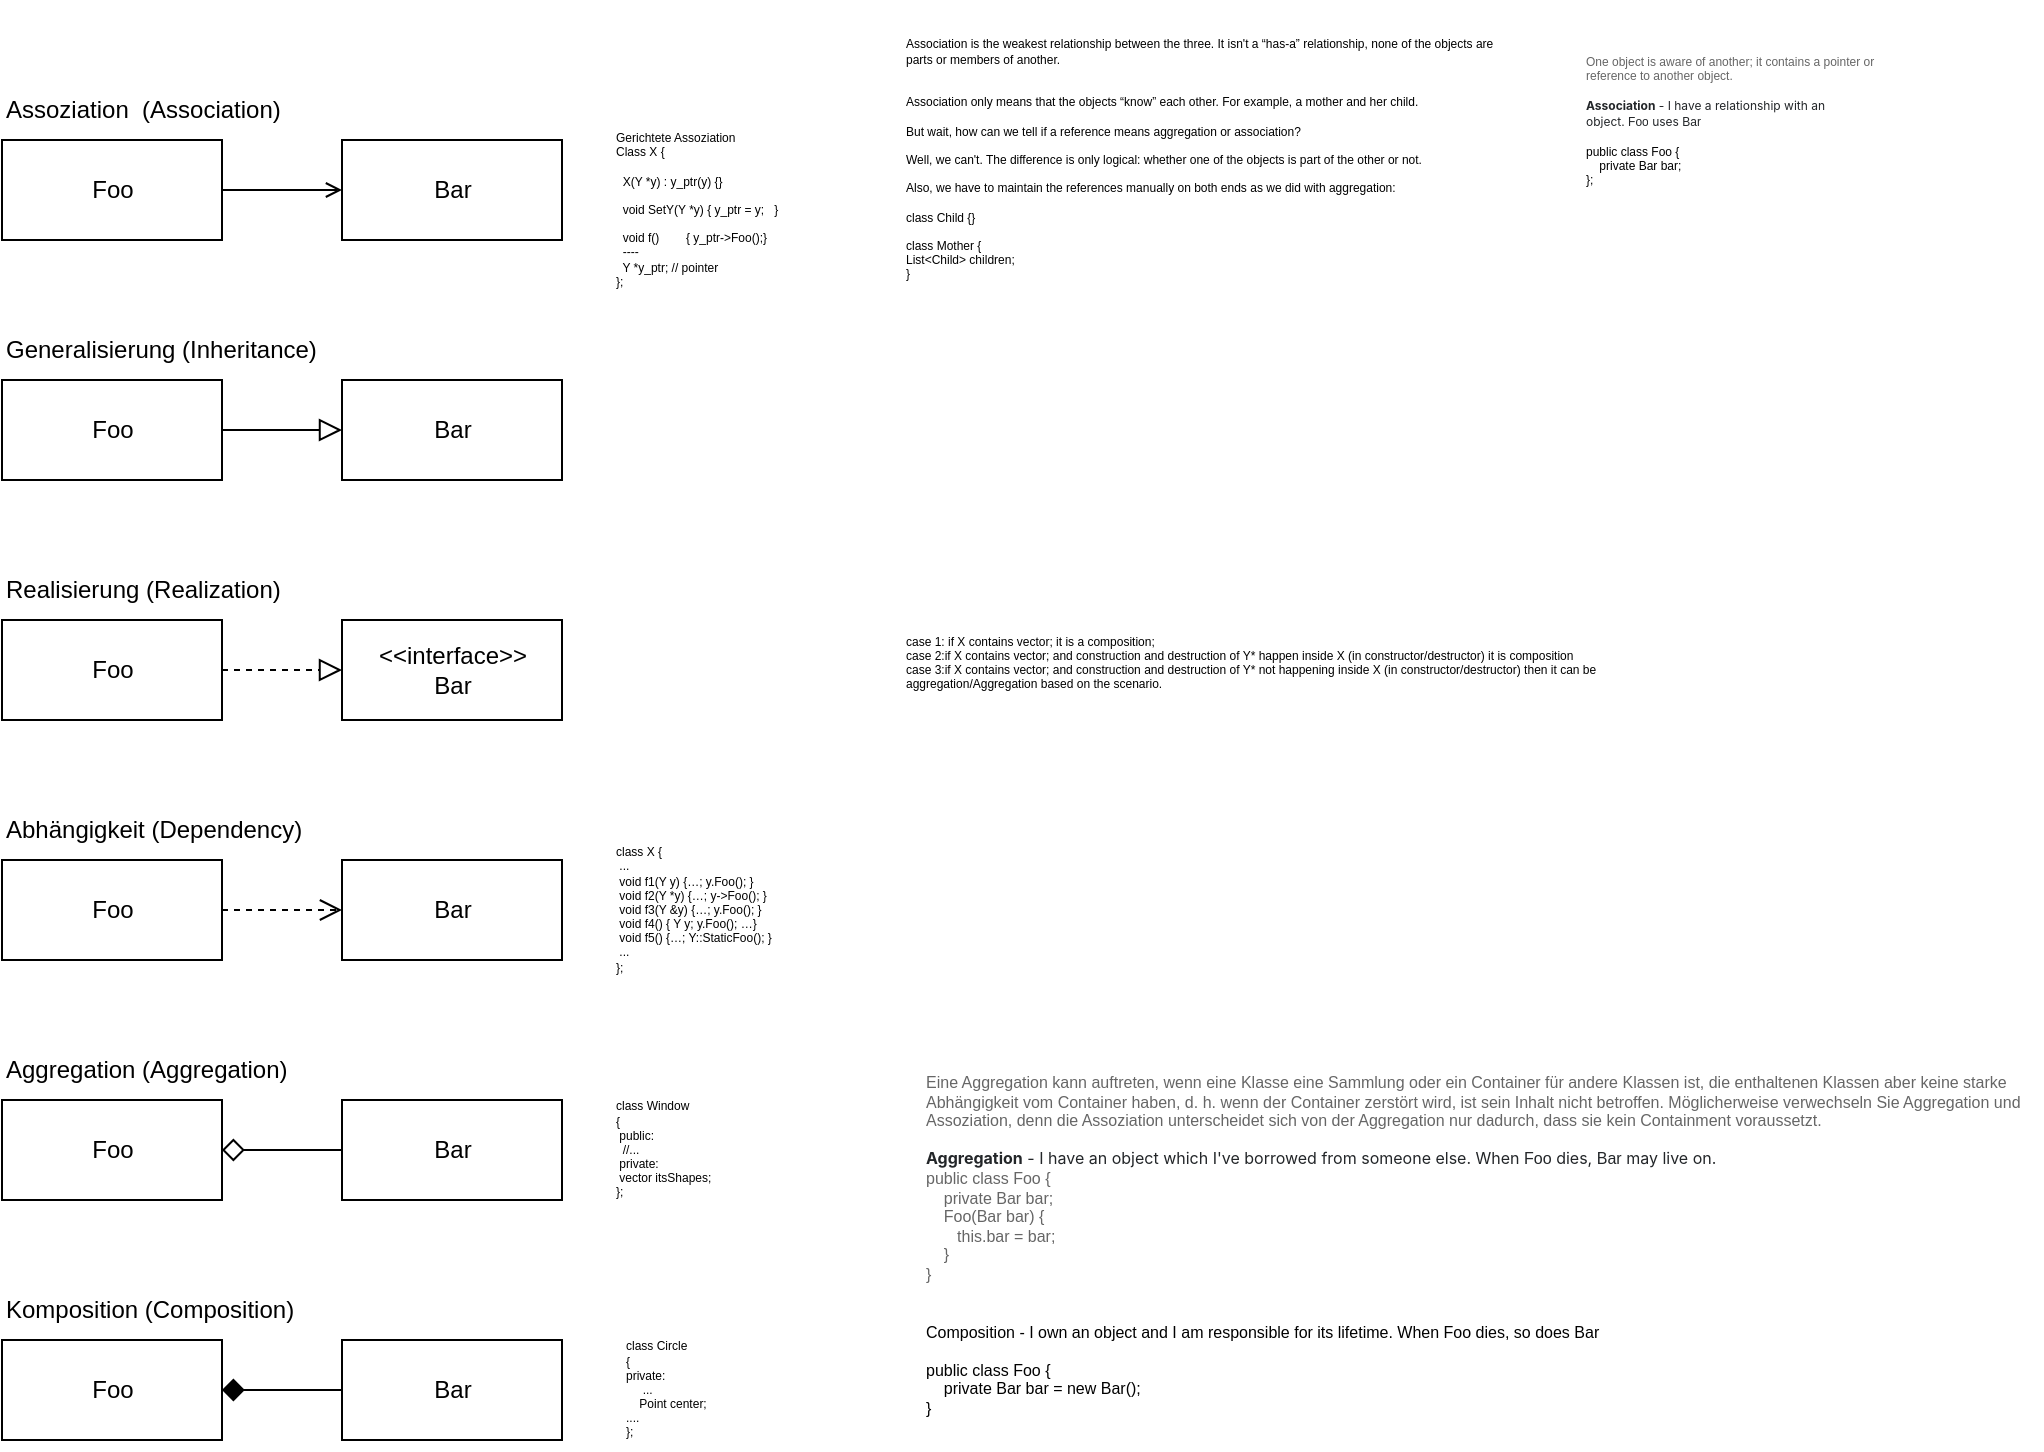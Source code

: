 <mxfile version="20.3.0" type="device" pages="8"><diagram id="I8LORKhu4S3lnRnt-LSj" name="Seite-2"><mxGraphModel dx="1038" dy="605" grid="1" gridSize="10" guides="1" tooltips="1" connect="1" arrows="1" fold="1" page="1" pageScale="1" pageWidth="1169" pageHeight="827" math="0" shadow="0"><root><mxCell id="0"/><mxCell id="1" parent="0"/><mxCell id="jl1xYmbIi9rQtDuLksM--1" value="Assoziation&amp;nbsp; (Association)" style="text;html=1;strokeColor=none;fillColor=none;align=left;verticalAlign=middle;whiteSpace=wrap;rounded=0;" parent="1" vertex="1"><mxGeometry x="160" y="50" width="330" height="30" as="geometry"/></mxCell><mxCell id="jl1xYmbIi9rQtDuLksM--2" value="Generalisierung (Inheritance)" style="text;html=1;strokeColor=none;fillColor=none;align=left;verticalAlign=middle;whiteSpace=wrap;rounded=0;" parent="1" vertex="1"><mxGeometry x="160" y="170" width="290" height="30" as="geometry"/></mxCell><mxCell id="jl1xYmbIi9rQtDuLksM--4" value="Abhängigkeit (Dependency)" style="text;html=1;strokeColor=none;fillColor=none;align=left;verticalAlign=middle;whiteSpace=wrap;rounded=0;" parent="1" vertex="1"><mxGeometry x="160" y="410" width="290" height="30" as="geometry"/></mxCell><mxCell id="jl1xYmbIi9rQtDuLksM--5" value="Aggregation (Aggregation)" style="text;html=1;strokeColor=none;fillColor=none;align=left;verticalAlign=middle;whiteSpace=wrap;rounded=0;" parent="1" vertex="1"><mxGeometry x="160" y="530" width="290" height="30" as="geometry"/></mxCell><mxCell id="jl1xYmbIi9rQtDuLksM--6" value="Komposition (Composition)" style="text;html=1;strokeColor=none;fillColor=none;align=left;verticalAlign=middle;whiteSpace=wrap;rounded=0;" parent="1" vertex="1"><mxGeometry x="160" y="650" width="290" height="30" as="geometry"/></mxCell><mxCell id="jl1xYmbIi9rQtDuLksM--7" value="Realisierung (Realization)" style="text;html=1;strokeColor=none;fillColor=none;align=left;verticalAlign=middle;whiteSpace=wrap;rounded=0;" parent="1" vertex="1"><mxGeometry x="160" y="290" width="290" height="30" as="geometry"/></mxCell><mxCell id="jl1xYmbIi9rQtDuLksM--12" value="Foo" style="html=1;" parent="1" vertex="1"><mxGeometry x="160" y="80" width="110" height="50" as="geometry"/></mxCell><mxCell id="jl1xYmbIi9rQtDuLksM--13" value="Bar" style="html=1;" parent="1" vertex="1"><mxGeometry x="330" y="80" width="110" height="50" as="geometry"/></mxCell><mxCell id="jl1xYmbIi9rQtDuLksM--15" value="" style="endArrow=open;html=1;rounded=0;entryX=0;entryY=0.5;entryDx=0;entryDy=0;exitX=1;exitY=0.5;exitDx=0;exitDy=0;endFill=0;" parent="1" source="jl1xYmbIi9rQtDuLksM--12" target="jl1xYmbIi9rQtDuLksM--13" edge="1"><mxGeometry width="50" height="50" relative="1" as="geometry"><mxPoint x="270" y="110" as="sourcePoint"/><mxPoint x="320" y="60" as="targetPoint"/></mxGeometry></mxCell><mxCell id="jl1xYmbIi9rQtDuLksM--16" value="Foo" style="html=1;" parent="1" vertex="1"><mxGeometry x="160" y="200" width="110" height="50" as="geometry"/></mxCell><mxCell id="jl1xYmbIi9rQtDuLksM--17" value="Bar" style="html=1;" parent="1" vertex="1"><mxGeometry x="330" y="200" width="110" height="50" as="geometry"/></mxCell><mxCell id="jl1xYmbIi9rQtDuLksM--18" value="" style="endArrow=block;html=1;rounded=0;entryX=0;entryY=0.5;entryDx=0;entryDy=0;exitX=1;exitY=0.5;exitDx=0;exitDy=0;endFill=0;strokeWidth=1;endSize=9;" parent="1" source="jl1xYmbIi9rQtDuLksM--16" target="jl1xYmbIi9rQtDuLksM--17" edge="1"><mxGeometry width="50" height="50" relative="1" as="geometry"><mxPoint x="270" y="230" as="sourcePoint"/><mxPoint x="320" y="180" as="targetPoint"/></mxGeometry></mxCell><mxCell id="jl1xYmbIi9rQtDuLksM--19" value="Foo" style="html=1;" parent="1" vertex="1"><mxGeometry x="160" y="320" width="110" height="50" as="geometry"/></mxCell><mxCell id="jl1xYmbIi9rQtDuLksM--20" value="&amp;lt;&amp;lt;interface&amp;gt;&amp;gt;&lt;br&gt;Bar" style="html=1;" parent="1" vertex="1"><mxGeometry x="330" y="320" width="110" height="50" as="geometry"/></mxCell><mxCell id="jl1xYmbIi9rQtDuLksM--21" value="" style="endArrow=block;html=1;rounded=0;entryX=0;entryY=0.5;entryDx=0;entryDy=0;exitX=1;exitY=0.5;exitDx=0;exitDy=0;endFill=0;strokeWidth=1;endSize=9;dashed=1;" parent="1" source="jl1xYmbIi9rQtDuLksM--19" target="jl1xYmbIi9rQtDuLksM--20" edge="1"><mxGeometry width="50" height="50" relative="1" as="geometry"><mxPoint x="270" y="350" as="sourcePoint"/><mxPoint x="320" y="300" as="targetPoint"/></mxGeometry></mxCell><mxCell id="jl1xYmbIi9rQtDuLksM--22" value="Foo" style="html=1;" parent="1" vertex="1"><mxGeometry x="160" y="440" width="110" height="50" as="geometry"/></mxCell><mxCell id="jl1xYmbIi9rQtDuLksM--23" value="Bar" style="html=1;" parent="1" vertex="1"><mxGeometry x="330" y="440" width="110" height="50" as="geometry"/></mxCell><mxCell id="jl1xYmbIi9rQtDuLksM--24" value="" style="endArrow=open;html=1;rounded=0;entryX=0;entryY=0.5;entryDx=0;entryDy=0;exitX=1;exitY=0.5;exitDx=0;exitDy=0;endFill=0;strokeWidth=1;endSize=9;dashed=1;" parent="1" source="jl1xYmbIi9rQtDuLksM--22" target="jl1xYmbIi9rQtDuLksM--23" edge="1"><mxGeometry width="50" height="50" relative="1" as="geometry"><mxPoint x="270" y="470" as="sourcePoint"/><mxPoint x="320" y="420" as="targetPoint"/></mxGeometry></mxCell><mxCell id="jl1xYmbIi9rQtDuLksM--25" value="Foo" style="html=1;" parent="1" vertex="1"><mxGeometry x="160" y="560" width="110" height="50" as="geometry"/></mxCell><mxCell id="jl1xYmbIi9rQtDuLksM--26" value="Bar" style="html=1;" parent="1" vertex="1"><mxGeometry x="330" y="560" width="110" height="50" as="geometry"/></mxCell><mxCell id="jl1xYmbIi9rQtDuLksM--27" value="" style="endArrow=none;html=1;rounded=0;entryX=0;entryY=0.5;entryDx=0;entryDy=0;exitX=1;exitY=0.5;exitDx=0;exitDy=0;endFill=0;strokeWidth=1;endSize=9;startArrow=diamond;startFill=0;startSize=9;" parent="1" source="jl1xYmbIi9rQtDuLksM--25" target="jl1xYmbIi9rQtDuLksM--26" edge="1"><mxGeometry width="50" height="50" relative="1" as="geometry"><mxPoint x="270" y="590" as="sourcePoint"/><mxPoint x="320" y="540" as="targetPoint"/></mxGeometry></mxCell><mxCell id="jl1xYmbIi9rQtDuLksM--28" value="Foo" style="html=1;" parent="1" vertex="1"><mxGeometry x="160" y="680" width="110" height="50" as="geometry"/></mxCell><mxCell id="jl1xYmbIi9rQtDuLksM--29" value="Bar" style="html=1;" parent="1" vertex="1"><mxGeometry x="330" y="680" width="110" height="50" as="geometry"/></mxCell><mxCell id="jl1xYmbIi9rQtDuLksM--30" value="" style="endArrow=none;html=1;rounded=0;entryX=0;entryY=0.5;entryDx=0;entryDy=0;exitX=1;exitY=0.5;exitDx=0;exitDy=0;endFill=0;strokeWidth=1;endSize=9;startArrow=diamond;startFill=1;startSize=9;" parent="1" source="jl1xYmbIi9rQtDuLksM--28" target="jl1xYmbIi9rQtDuLksM--29" edge="1"><mxGeometry width="50" height="50" relative="1" as="geometry"><mxPoint x="270" y="710" as="sourcePoint"/><mxPoint x="320" y="660" as="targetPoint"/></mxGeometry></mxCell><mxCell id="jl1xYmbIi9rQtDuLksM--32" value="Gerichtete Assoziation&lt;br style=&quot;font-size: 6px;&quot;&gt;&lt;div style=&quot;font-size: 6px;&quot;&gt;Class X {&lt;/div&gt;&lt;div style=&quot;font-size: 6px;&quot;&gt;&amp;nbsp;&lt;/div&gt;&lt;div style=&quot;font-size: 6px;&quot;&gt;&amp;nbsp; X(Y *y) : y_ptr(y) {}&lt;/div&gt;&lt;div style=&quot;font-size: 6px;&quot;&gt;&amp;nbsp;&lt;/div&gt;&lt;div style=&quot;font-size: 6px;&quot;&gt;&amp;nbsp; void SetY(Y *y) { y_ptr = y;&amp;nbsp; &amp;nbsp;}&lt;/div&gt;&lt;div style=&quot;font-size: 6px;&quot;&gt;&amp;nbsp;&lt;/div&gt;&lt;div style=&quot;font-size: 6px;&quot;&gt;&amp;nbsp; void f()&amp;nbsp; &amp;nbsp; &amp;nbsp; &amp;nbsp; { y_ptr-&amp;gt;Foo();}&lt;/div&gt;&lt;div style=&quot;font-size: 6px;&quot;&gt;&amp;nbsp; ----&lt;/div&gt;&lt;div style=&quot;font-size: 6px;&quot;&gt;&amp;nbsp; Y *y_ptr; // pointer&lt;/div&gt;&lt;div style=&quot;font-size: 6px;&quot;&gt;};&lt;/div&gt;" style="text;html=1;strokeColor=none;fillColor=none;align=left;verticalAlign=middle;whiteSpace=wrap;rounded=0;fontSize=6;" parent="1" vertex="1"><mxGeometry x="465" y="60" width="420" height="110" as="geometry"/></mxCell><mxCell id="jl1xYmbIi9rQtDuLksM--33" value="class X {&lt;br style=&quot;font-size: 6px;&quot;&gt;&amp;nbsp;...&lt;br style=&quot;font-size: 6px;&quot;&gt;&amp;nbsp;void f1(Y y)  {…;  y.Foo();       }&lt;br style=&quot;font-size: 6px;&quot;&gt;&amp;nbsp;void f2(Y *y) {…;  y-&amp;gt;Foo();      }&lt;br style=&quot;font-size: 6px;&quot;&gt;&amp;nbsp;void f3(Y &amp;amp;y) {…;  y.Foo();       }&lt;br style=&quot;font-size: 6px;&quot;&gt;&amp;nbsp;void f4()     {   Y y; y.Foo();  …}&lt;br style=&quot;font-size: 6px;&quot;&gt;&amp;nbsp;void f5()     {…; Y::StaticFoo(); }&lt;br style=&quot;font-size: 6px;&quot;&gt;&amp;nbsp;...&lt;br style=&quot;font-size: 6px;&quot;&gt;};" style="text;html=1;strokeColor=none;fillColor=none;align=left;verticalAlign=middle;whiteSpace=wrap;rounded=0;fontSize=6;" parent="1" vertex="1"><mxGeometry x="465" y="430" width="230" height="70" as="geometry"/></mxCell><mxCell id="jl1xYmbIi9rQtDuLksM--34" value="class Window&lt;br&gt;{&lt;br&gt;&amp;nbsp;public:&lt;br&gt;&amp;nbsp;&amp;nbsp;//...&lt;br&gt;&amp;nbsp;private:&lt;br&gt;&amp;nbsp;vector itsShapes;&lt;br&gt;};" style="text;html=1;strokeColor=none;fillColor=none;align=left;verticalAlign=middle;whiteSpace=wrap;rounded=0;fontSize=6;" parent="1" vertex="1"><mxGeometry x="465" y="540" width="120" height="90" as="geometry"/></mxCell><mxCell id="jl1xYmbIi9rQtDuLksM--35" value="&lt;div&gt;class Circle&lt;/div&gt;&lt;div&gt;{&lt;/div&gt;&lt;div&gt;private:&lt;/div&gt;&lt;div&gt;&amp;nbsp; &amp;nbsp; &amp;nbsp;...&lt;/div&gt;&lt;div&gt;&amp;nbsp; &amp;nbsp; Point center;&lt;/div&gt;&lt;div&gt;....&lt;/div&gt;&lt;div&gt;};&lt;/div&gt;" style="text;html=1;strokeColor=none;fillColor=none;align=left;verticalAlign=middle;whiteSpace=wrap;rounded=0;fontSize=6;" parent="1" vertex="1"><mxGeometry x="470" y="675" width="160" height="60" as="geometry"/></mxCell><mxCell id="jl1xYmbIi9rQtDuLksM--37" value="&lt;div&gt;case 1: if X contains vector; it is a composition;&lt;/div&gt;&lt;div&gt;case 2:if X contains vector; and construction and destruction of Y* happen inside X (in constructor/destructor) it is composition&lt;/div&gt;&lt;div&gt;case 3:if X contains vector; and construction and destruction of Y* not happening inside X (in constructor/destructor) then it can be aggregation/Aggregation based on the scenario.&lt;/div&gt;&lt;div&gt;&lt;br&gt;&lt;/div&gt;" style="text;html=1;strokeColor=none;fillColor=none;align=left;verticalAlign=middle;whiteSpace=wrap;rounded=0;fontSize=6;" parent="1" vertex="1"><mxGeometry x="610" y="330" width="380" height="30" as="geometry"/></mxCell><mxCell id="jl1xYmbIi9rQtDuLksM--38" value="Association is the weakest relationship between the three. It isn't a “has-a” relationship, none of the objects are parts or members of another.&lt;br&gt;&lt;br&gt;&lt;br&gt;Association only means that the objects “know” each other. For example, a mother and her child.&lt;br&gt;&lt;br&gt;&lt;div&gt;But wait, how can we tell if a reference means aggregation or association?&lt;/div&gt;&lt;div&gt;&lt;br&gt;&lt;/div&gt;&lt;div&gt;Well, we can't. The difference is only logical: whether one of the objects is part of the other or not.&lt;/div&gt;&lt;div&gt;&lt;br&gt;&lt;/div&gt;&lt;div&gt;Also, we have to maintain the references manually on both ends as we did with aggregation:&lt;/div&gt;&lt;div&gt;&lt;br&gt;&lt;/div&gt;&lt;div&gt;&lt;div&gt;class Child {}&lt;/div&gt;&lt;div&gt;&lt;br&gt;&lt;/div&gt;&lt;div&gt;class Mother {&lt;/div&gt;&lt;div&gt;List&amp;lt;Child&amp;gt; children;&lt;/div&gt;&lt;div&gt;}&lt;/div&gt;&lt;/div&gt;" style="text;html=1;strokeColor=none;fillColor=none;align=left;verticalAlign=middle;whiteSpace=wrap;rounded=0;fontSize=6;" parent="1" vertex="1"><mxGeometry x="610" y="10" width="300" height="160" as="geometry"/></mxCell><mxCell id="jl1xYmbIi9rQtDuLksM--39" value="&lt;span style=&quot;color: rgb(102, 102, 102); font-family: Ubuntu, sans-serif; font-size: 6px; background-color: rgb(255, 255, 255);&quot;&gt;One object is aware of another; it contains a pointer or reference to another object.&lt;br style=&quot;font-size: 6px;&quot;&gt;&lt;br style=&quot;font-size: 6px;&quot;&gt;&lt;/span&gt;&lt;strong style=&quot;margin: 0px; padding: 0px; border: 0px; font-variant-numeric: inherit; font-variant-east-asian: inherit; font-stretch: inherit; line-height: inherit; font-family: -apple-system, BlinkMacSystemFont, &amp;quot;Segoe UI Adjusted&amp;quot;, &amp;quot;Segoe UI&amp;quot;, &amp;quot;Liberation Sans&amp;quot;, sans-serif; font-optical-sizing: inherit; font-kerning: inherit; font-feature-settings: inherit; font-variation-settings: inherit; font-size: 6px; vertical-align: baseline; box-sizing: inherit; color: rgb(35, 38, 41); background-color: rgb(255, 255, 255);&quot;&gt;Association&lt;/strong&gt;&lt;span style=&quot;color: rgb(35, 38, 41); font-family: -apple-system, BlinkMacSystemFont, &amp;quot;Segoe UI Adjusted&amp;quot;, &amp;quot;Segoe UI&amp;quot;, &amp;quot;Liberation Sans&amp;quot;, sans-serif; font-size: 6px; background-color: rgb(255, 255, 255);&quot;&gt;&amp;nbsp;- I have a relationship with an object.&amp;nbsp;&lt;/span&gt;&lt;code style=&quot;margin: 0px; padding: var(--su2) var(--su4); border: 0px; font-variant-numeric: inherit; font-variant-east-asian: inherit; font-stretch: inherit; line-height: inherit; font-family: var(--ff-mono); font-optical-sizing: inherit; font-kerning: inherit; font-feature-settings: inherit; font-variation-settings: inherit; font-size: 6px; vertical-align: baseline; box-sizing: inherit; background-color: var(--black-075); color: rgb(35, 38, 41); border-radius: var(--br-sm);&quot;&gt;Foo&lt;/code&gt;&lt;span style=&quot;color: rgb(35, 38, 41); font-family: -apple-system, BlinkMacSystemFont, &amp;quot;Segoe UI Adjusted&amp;quot;, &amp;quot;Segoe UI&amp;quot;, &amp;quot;Liberation Sans&amp;quot;, sans-serif; font-size: 6px; background-color: rgb(255, 255, 255);&quot;&gt;&amp;nbsp;uses&amp;nbsp;&lt;/span&gt;&lt;code style=&quot;margin: 0px; padding: var(--su2) var(--su4); border: 0px; font-variant-numeric: inherit; font-variant-east-asian: inherit; font-stretch: inherit; line-height: inherit; font-family: var(--ff-mono); font-optical-sizing: inherit; font-kerning: inherit; font-feature-settings: inherit; font-variation-settings: inherit; font-size: 6px; vertical-align: baseline; box-sizing: inherit; background-color: var(--black-075); color: rgb(35, 38, 41); border-radius: var(--br-sm);&quot;&gt;Bar&lt;br&gt;&lt;/code&gt;&lt;span style=&quot;color: rgb(102, 102, 102); font-family: Ubuntu, sans-serif; font-size: 6px; background-color: rgb(255, 255, 255);&quot;&gt;&lt;br&gt;&lt;/span&gt;&lt;pre style=&quot;margin-top: 0px; margin-bottom: calc(1.5em); padding: var(--su12); border: 0px; font-variant-numeric: inherit; font-variant-east-asian: inherit; font-stretch: inherit; line-height: var(--lh-md); font-family: var(--ff-mono); font-optical-sizing: inherit; font-kerning: inherit; font-feature-settings: inherit; font-variation-settings: inherit; font-size: var(--fs-body1); vertical-align: baseline; box-sizing: inherit; width: auto; max-height: 600px; overflow: auto; background-color: var(--highlight-bg); border-radius: var(--br-md); overflow-wrap: normal; color: var(--highlight-color);&quot;&gt;&lt;code style=&quot;margin: 0px; padding: 0px; border: 0px; font-style: inherit; font-variant: inherit; font-weight: inherit; font-stretch: inherit; line-height: inherit; font-family: var(--ff-mono); font-optical-sizing: inherit; font-kerning: inherit; font-feature-settings: inherit; font-variation-settings: inherit; font-size: var(--_pr-code-fs); vertical-align: baseline; box-sizing: inherit; background-color: transparent; color: var(--black-800); border-radius: 0px;&quot;&gt;public class Foo {         &lt;br/&gt;    private Bar bar;&lt;br/&gt;};&lt;/code&gt;&lt;/pre&gt;" style="text;html=1;strokeColor=none;fillColor=none;align=left;verticalAlign=middle;whiteSpace=wrap;rounded=0;fontSize=6;" parent="1" vertex="1"><mxGeometry x="950" y="60" width="170" height="30" as="geometry"/></mxCell><mxCell id="jl1xYmbIi9rQtDuLksM--40" value="&lt;span style=&quot;color: rgb(102, 102, 102); font-family: Ubuntu, sans-serif; font-size: 8px; font-style: normal; font-variant-ligatures: normal; font-variant-caps: normal; font-weight: 400; letter-spacing: normal; orphans: 2; text-align: start; text-indent: 0px; text-transform: none; widows: 2; word-spacing: 0px; -webkit-text-stroke-width: 0px; background-color: rgb(255, 255, 255); text-decoration-thickness: initial; text-decoration-style: initial; text-decoration-color: initial; float: none; display: inline !important;&quot;&gt;Eine Aggregation kann auftreten, wenn eine Klasse eine Sammlung oder ein Container für andere Klassen ist, die enthaltenen Klassen aber keine starke Abhängigkeit vom Container haben, d. h. wenn der Container zerstört wird, ist sein Inhalt nicht betroffen. Möglicherweise verwechseln Sie Aggregation und Assoziation, denn die Assoziation unterscheidet sich von der Aggregation nur dadurch, dass sie kein Containment voraussetzt.&lt;br style=&quot;font-size: 8px;&quot;&gt;&lt;br style=&quot;font-size: 8px;&quot;&gt;&lt;strong style=&quot;margin: 0px; padding: 0px; border: 0px; font-variant-numeric: inherit; font-variant-east-asian: inherit; font-stretch: inherit; line-height: inherit; font-family: -apple-system, BlinkMacSystemFont, &amp;quot;Segoe UI Adjusted&amp;quot;, &amp;quot;Segoe UI&amp;quot;, &amp;quot;Liberation Sans&amp;quot;, sans-serif; font-optical-sizing: inherit; font-kerning: inherit; font-feature-settings: inherit; font-variation-settings: inherit; font-size: 8px; vertical-align: baseline; box-sizing: inherit; color: rgb(35, 38, 41);&quot;&gt;Aggregation&lt;/strong&gt;&lt;span style=&quot;color: rgb(35, 38, 41); font-family: -apple-system, BlinkMacSystemFont, &amp;quot;Segoe UI Adjusted&amp;quot;, &amp;quot;Segoe UI&amp;quot;, &amp;quot;Liberation Sans&amp;quot;, sans-serif; font-size: 8px;&quot;&gt;&amp;nbsp;- I have an object which I've borrowed from someone else. When&amp;nbsp;&lt;/span&gt;&lt;code style=&quot;margin: 0px; padding: var(--su2) var(--su4); border: 0px; font-variant-numeric: inherit; font-variant-east-asian: inherit; font-stretch: inherit; line-height: inherit; font-family: var(--ff-mono); font-optical-sizing: inherit; font-kerning: inherit; font-feature-settings: inherit; font-variation-settings: inherit; font-size: 8px; vertical-align: baseline; box-sizing: inherit; background-color: var(--black-075); color: rgb(35, 38, 41); border-radius: var(--br-sm);&quot;&gt;Foo&lt;/code&gt;&lt;span style=&quot;color: rgb(35, 38, 41); font-family: -apple-system, BlinkMacSystemFont, &amp;quot;Segoe UI Adjusted&amp;quot;, &amp;quot;Segoe UI&amp;quot;, &amp;quot;Liberation Sans&amp;quot;, sans-serif; font-size: 8px;&quot;&gt;&amp;nbsp;dies,&amp;nbsp;&lt;/span&gt;&lt;code style=&quot;margin: 0px; padding: var(--su2) var(--su4); border: 0px; font-variant-numeric: inherit; font-variant-east-asian: inherit; font-stretch: inherit; line-height: inherit; font-family: var(--ff-mono); font-optical-sizing: inherit; font-kerning: inherit; font-feature-settings: inherit; font-variation-settings: inherit; font-size: 8px; vertical-align: baseline; box-sizing: inherit; background-color: var(--black-075); color: rgb(35, 38, 41); border-radius: var(--br-sm);&quot;&gt;Bar&lt;/code&gt;&lt;span style=&quot;color: rgb(35, 38, 41); font-family: -apple-system, BlinkMacSystemFont, &amp;quot;Segoe UI Adjusted&amp;quot;, &amp;quot;Segoe UI&amp;quot;, &amp;quot;Liberation Sans&amp;quot;, sans-serif; font-size: 8px;&quot;&gt;&amp;nbsp;may live on.&lt;br&gt;&lt;/span&gt;&lt;pre style=&quot;margin-top: 0px; margin-bottom: 0px; padding: var(--su12); border: 0px; font-variant-numeric: inherit; font-variant-east-asian: inherit; font-stretch: inherit; line-height: var(--lh-md); font-family: var(--ff-mono); font-optical-sizing: inherit; font-kerning: inherit; font-feature-settings: inherit; font-variation-settings: inherit; font-size: var(--fs-body1); vertical-align: baseline; box-sizing: inherit; width: auto; max-height: 600px; overflow: auto; background-color: var(--highlight-bg); border-radius: var(--br-md); overflow-wrap: normal; color: var(--highlight-color);&quot;&gt;&lt;code style=&quot;margin: 0px; padding: 0px; border: 0px; font-style: inherit; font-variant: inherit; font-weight: inherit; font-stretch: inherit; line-height: inherit; font-family: var(--ff-mono); font-optical-sizing: inherit; font-kerning: inherit; font-feature-settings: inherit; font-variation-settings: inherit; font-size: var(--_pr-code-fs); vertical-align: baseline; box-sizing: inherit; background-color: transparent; color: var(--black-800); border-radius: 0px;&quot;&gt;public class Foo { &lt;br/&gt;    private Bar bar; &lt;br/&gt;    Foo(Bar bar) { &lt;br/&gt;       this.bar = bar; &lt;br/&gt;    }&lt;br/&gt;}&lt;/code&gt;&lt;/pre&gt;&lt;/span&gt;" style="text;whiteSpace=wrap;html=1;fontSize=8;" parent="1" vertex="1"><mxGeometry x="620" y="540" width="560" height="100" as="geometry"/></mxCell><mxCell id="jl1xYmbIi9rQtDuLksM--41" value="&lt;div&gt;Composition - I own an object and I am responsible for its lifetime. When Foo dies, so does Bar&lt;/div&gt;&lt;div&gt;&lt;br&gt;&lt;/div&gt;&lt;div&gt;public class Foo {&lt;/div&gt;&lt;div&gt;&amp;nbsp; &amp;nbsp; private Bar bar = new Bar();&amp;nbsp;&lt;/div&gt;&lt;div&gt;}&lt;/div&gt;" style="text;html=1;strokeColor=none;fillColor=none;align=left;verticalAlign=middle;whiteSpace=wrap;rounded=0;fontSize=8;" parent="1" vertex="1"><mxGeometry x="620" y="680" width="540" height="30" as="geometry"/></mxCell></root></mxGraphModel></diagram><diagram id="h2d5D-v88eG6re5i81ej" name="Assoziation"><mxGraphModel dx="1483" dy="864" grid="1" gridSize="10" guides="1" tooltips="1" connect="1" arrows="1" fold="1" page="1" pageScale="1" pageWidth="1169" pageHeight="827" math="0" shadow="0"><root><mxCell id="0"/><mxCell id="1" parent="0"/><mxCell id="7mLglYxgxEYXtraLYkii-1" value="Foo" style="html=1;" vertex="1" parent="1"><mxGeometry x="430" y="390" width="110" height="50" as="geometry"/></mxCell><mxCell id="7mLglYxgxEYXtraLYkii-2" value="Bar" style="html=1;" vertex="1" parent="1"><mxGeometry x="600" y="390" width="110" height="50" as="geometry"/></mxCell><mxCell id="7mLglYxgxEYXtraLYkii-3" value="" style="endArrow=open;html=1;rounded=0;entryX=0;entryY=0.5;entryDx=0;entryDy=0;exitX=1;exitY=0.5;exitDx=0;exitDy=0;endFill=0;" edge="1" parent="1" source="7mLglYxgxEYXtraLYkii-1" target="7mLglYxgxEYXtraLYkii-2"><mxGeometry width="50" height="50" relative="1" as="geometry"><mxPoint x="540" y="420" as="sourcePoint"/><mxPoint x="590" y="370" as="targetPoint"/></mxGeometry></mxCell></root></mxGraphModel></diagram><diagram id="5R68w-RGZ20Z0m4R0eT9" name="Generalisierung"><mxGraphModel dx="1887" dy="1100" grid="1" gridSize="10" guides="1" tooltips="1" connect="1" arrows="1" fold="1" page="1" pageScale="1" pageWidth="1169" pageHeight="827" math="0" shadow="0"><root><mxCell id="0"/><mxCell id="1" parent="0"/><mxCell id="iu2VG-CTxrBfX1jHtzyp-1" value="Foo" style="html=1;" vertex="1" parent="1"><mxGeometry x="445" y="400" width="110" height="50" as="geometry"/></mxCell><mxCell id="iu2VG-CTxrBfX1jHtzyp-2" value="Bar" style="html=1;" vertex="1" parent="1"><mxGeometry x="615" y="400" width="110" height="50" as="geometry"/></mxCell><mxCell id="iu2VG-CTxrBfX1jHtzyp-3" value="" style="endArrow=block;html=1;rounded=0;entryX=0;entryY=0.5;entryDx=0;entryDy=0;exitX=1;exitY=0.5;exitDx=0;exitDy=0;endFill=0;strokeWidth=1;endSize=9;" edge="1" parent="1" source="iu2VG-CTxrBfX1jHtzyp-1" target="iu2VG-CTxrBfX1jHtzyp-2"><mxGeometry width="50" height="50" relative="1" as="geometry"><mxPoint x="555" y="430" as="sourcePoint"/><mxPoint x="605" y="380" as="targetPoint"/></mxGeometry></mxCell></root></mxGraphModel></diagram><diagram id="-3cI8cfnydVBzI2KYIej" name="Realisierung"><mxGraphModel dx="1887" dy="1100" grid="1" gridSize="10" guides="1" tooltips="1" connect="1" arrows="1" fold="1" page="1" pageScale="1" pageWidth="1169" pageHeight="827" math="0" shadow="0"><root><mxCell id="0"/><mxCell id="1" parent="0"/><mxCell id="Gz2EyuW4hkWv1hHqBYmV-1" value="Foo" style="html=1;" vertex="1" parent="1"><mxGeometry x="445" y="413" width="110" height="50" as="geometry"/></mxCell><mxCell id="Gz2EyuW4hkWv1hHqBYmV-2" value="&amp;lt;&amp;lt;interface&amp;gt;&amp;gt;&lt;br&gt;Bar" style="html=1;" vertex="1" parent="1"><mxGeometry x="615" y="413" width="110" height="50" as="geometry"/></mxCell><mxCell id="Gz2EyuW4hkWv1hHqBYmV-3" value="" style="endArrow=block;html=1;rounded=0;entryX=0;entryY=0.5;entryDx=0;entryDy=0;exitX=1;exitY=0.5;exitDx=0;exitDy=0;endFill=0;strokeWidth=1;endSize=9;dashed=1;" edge="1" parent="1" source="Gz2EyuW4hkWv1hHqBYmV-1" target="Gz2EyuW4hkWv1hHqBYmV-2"><mxGeometry width="50" height="50" relative="1" as="geometry"><mxPoint x="555" y="443" as="sourcePoint"/><mxPoint x="605" y="393" as="targetPoint"/></mxGeometry></mxCell></root></mxGraphModel></diagram><diagram id="IwZveawFpBb9nrjfEeKl" name="Abhängigkeit"><mxGraphModel dx="1887" dy="1100" grid="1" gridSize="10" guides="1" tooltips="1" connect="1" arrows="1" fold="1" page="1" pageScale="1" pageWidth="1169" pageHeight="827" math="0" shadow="0"><root><mxCell id="0"/><mxCell id="1" parent="0"/><mxCell id="X4RtDNurPUN0fLBZ_ibX-1" value="Foo" style="html=1;" vertex="1" parent="1"><mxGeometry x="440" y="388" width="110" height="50" as="geometry"/></mxCell><mxCell id="X4RtDNurPUN0fLBZ_ibX-2" value="Bar" style="html=1;" vertex="1" parent="1"><mxGeometry x="610" y="388" width="110" height="50" as="geometry"/></mxCell><mxCell id="X4RtDNurPUN0fLBZ_ibX-3" value="" style="endArrow=open;html=1;rounded=0;entryX=0;entryY=0.5;entryDx=0;entryDy=0;exitX=1;exitY=0.5;exitDx=0;exitDy=0;endFill=0;strokeWidth=1;endSize=9;dashed=1;" edge="1" parent="1" source="X4RtDNurPUN0fLBZ_ibX-1" target="X4RtDNurPUN0fLBZ_ibX-2"><mxGeometry width="50" height="50" relative="1" as="geometry"><mxPoint x="550" y="418" as="sourcePoint"/><mxPoint x="600" y="368" as="targetPoint"/></mxGeometry></mxCell></root></mxGraphModel></diagram><diagram id="DuOjbsn7ME5pNNV8t8mQ" name="Aggregation"><mxGraphModel dx="1887" dy="1100" grid="1" gridSize="10" guides="1" tooltips="1" connect="1" arrows="1" fold="1" page="1" pageScale="1" pageWidth="1169" pageHeight="827" math="0" shadow="0"><root><mxCell id="0"/><mxCell id="1" parent="0"/><mxCell id="cFa9hQqgZ1tLp9Pr40s_-1" value="Foo" style="html=1;" vertex="1" parent="1"><mxGeometry x="445" y="388" width="110" height="50" as="geometry"/></mxCell><mxCell id="cFa9hQqgZ1tLp9Pr40s_-2" value="Bar" style="html=1;" vertex="1" parent="1"><mxGeometry x="615" y="388" width="110" height="50" as="geometry"/></mxCell><mxCell id="cFa9hQqgZ1tLp9Pr40s_-3" value="" style="endArrow=none;html=1;rounded=0;entryX=0;entryY=0.5;entryDx=0;entryDy=0;exitX=1;exitY=0.5;exitDx=0;exitDy=0;endFill=0;strokeWidth=1;endSize=9;startArrow=diamond;startFill=0;startSize=9;" edge="1" parent="1" source="cFa9hQqgZ1tLp9Pr40s_-1" target="cFa9hQqgZ1tLp9Pr40s_-2"><mxGeometry width="50" height="50" relative="1" as="geometry"><mxPoint x="555" y="418" as="sourcePoint"/><mxPoint x="605" y="368" as="targetPoint"/></mxGeometry></mxCell></root></mxGraphModel></diagram><diagram id="3Y-IrdGfT4Mp67v1Cvp7" name="Komposition "><mxGraphModel dx="1887" dy="1100" grid="1" gridSize="10" guides="1" tooltips="1" connect="1" arrows="1" fold="1" page="1" pageScale="1" pageWidth="1169" pageHeight="827" math="0" shadow="0"><root><mxCell id="0"/><mxCell id="1" parent="0"/><mxCell id="_V74O2lMqpHIOtKllMQM-1" value="Foo" style="html=1;" vertex="1" parent="1"><mxGeometry x="444" y="400" width="110" height="50" as="geometry"/></mxCell><mxCell id="_V74O2lMqpHIOtKllMQM-2" value="Bar" style="html=1;" vertex="1" parent="1"><mxGeometry x="614" y="400" width="110" height="50" as="geometry"/></mxCell><mxCell id="_V74O2lMqpHIOtKllMQM-3" value="" style="endArrow=none;html=1;rounded=0;entryX=0;entryY=0.5;entryDx=0;entryDy=0;exitX=1;exitY=0.5;exitDx=0;exitDy=0;endFill=0;strokeWidth=1;endSize=9;startArrow=diamond;startFill=1;startSize=9;" edge="1" parent="1" source="_V74O2lMqpHIOtKllMQM-1" target="_V74O2lMqpHIOtKllMQM-2"><mxGeometry width="50" height="50" relative="1" as="geometry"><mxPoint x="554" y="430" as="sourcePoint"/><mxPoint x="604" y="380" as="targetPoint"/></mxGeometry></mxCell></root></mxGraphModel></diagram><diagram name="Page-1" id="c4acf3e9-155e-7222-9cf6-157b1a14988f"><mxGraphModel dx="1038" dy="605" grid="1" gridSize="10" guides="1" tooltips="1" connect="1" arrows="1" fold="1" page="1" pageScale="1" pageWidth="850" pageHeight="1100" background="none" math="0" shadow="0"><root><mxCell id="0"/><mxCell id="1" parent="0"/><mxCell id="17acba5748e5396b-1" value="frame" style="shape=umlFrame;whiteSpace=wrap;html=1;rounded=0;shadow=0;comic=0;labelBackgroundColor=none;strokeWidth=1;fontFamily=Verdana;fontSize=10;align=center;" parent="1" vertex="1"><mxGeometry x="20" y="20" width="820" height="1060" as="geometry"/></mxCell><mxCell id="5d2195bd80daf111-38" style="edgeStyle=orthogonalEdgeStyle;rounded=0;html=1;dashed=1;labelBackgroundColor=none;startFill=0;endArrow=open;endFill=0;endSize=10;fontFamily=Verdana;fontSize=10;" parent="1" source="17acba5748e5396b-2" target="5d2195bd80daf111-9" edge="1"><mxGeometry relative="1" as="geometry"><Array as="points"><mxPoint x="590" y="721"/></Array></mxGeometry></mxCell><mxCell id="5d2195bd80daf111-40" style="edgeStyle=orthogonalEdgeStyle;rounded=0;html=1;dashed=1;labelBackgroundColor=none;startFill=0;endArrow=open;endFill=0;endSize=10;fontFamily=Verdana;fontSize=10;" parent="1" source="17acba5748e5396b-2" target="5d2195bd80daf111-1" edge="1"><mxGeometry relative="1" as="geometry"><Array as="points"/></mxGeometry></mxCell><mxCell id="17acba5748e5396b-2" value="Classname" style="swimlane;html=1;fontStyle=0;childLayout=stackLayout;horizontal=1;startSize=26;fillColor=none;horizontalStack=0;resizeParent=1;resizeLast=0;collapsible=1;marginBottom=0;swimlaneFillColor=#ffffff;rounded=0;shadow=0;comic=0;labelBackgroundColor=none;strokeWidth=1;fontFamily=Verdana;fontSize=10;align=center;" parent="1" vertex="1"><mxGeometry x="650" y="628" width="160" height="186" as="geometry"/></mxCell><mxCell id="17acba5748e5396b-3" value="+ field: type" style="text;html=1;strokeColor=none;fillColor=none;align=left;verticalAlign=top;spacingLeft=4;spacingRight=4;whiteSpace=wrap;overflow=hidden;rotatable=0;points=[[0,0.5],[1,0.5]];portConstraint=eastwest;" parent="17acba5748e5396b-2" vertex="1"><mxGeometry y="26" width="160" height="26" as="geometry"/></mxCell><mxCell id="17acba5748e5396b-4" value="+ field: type" style="text;html=1;strokeColor=none;fillColor=none;align=left;verticalAlign=top;spacingLeft=4;spacingRight=4;whiteSpace=wrap;overflow=hidden;rotatable=0;points=[[0,0.5],[1,0.5]];portConstraint=eastwest;" parent="17acba5748e5396b-2" vertex="1"><mxGeometry y="52" width="160" height="26" as="geometry"/></mxCell><mxCell id="17acba5748e5396b-6" value="+ field: type" style="text;html=1;strokeColor=none;fillColor=none;align=left;verticalAlign=top;spacingLeft=4;spacingRight=4;whiteSpace=wrap;overflow=hidden;rotatable=0;points=[[0,0.5],[1,0.5]];portConstraint=eastwest;" parent="17acba5748e5396b-2" vertex="1"><mxGeometry y="78" width="160" height="26" as="geometry"/></mxCell><mxCell id="17acba5748e5396b-9" value="+ field: type" style="text;html=1;strokeColor=none;fillColor=none;align=left;verticalAlign=top;spacingLeft=4;spacingRight=4;whiteSpace=wrap;overflow=hidden;rotatable=0;points=[[0,0.5],[1,0.5]];portConstraint=eastwest;" parent="17acba5748e5396b-2" vertex="1"><mxGeometry y="104" width="160" height="26" as="geometry"/></mxCell><mxCell id="17acba5748e5396b-10" value="+ field: type" style="text;html=1;strokeColor=none;fillColor=none;align=left;verticalAlign=top;spacingLeft=4;spacingRight=4;whiteSpace=wrap;overflow=hidden;rotatable=0;points=[[0,0.5],[1,0.5]];portConstraint=eastwest;" parent="17acba5748e5396b-2" vertex="1"><mxGeometry y="130" width="160" height="26" as="geometry"/></mxCell><mxCell id="17acba5748e5396b-8" value="+ field: type" style="text;html=1;strokeColor=none;fillColor=none;align=left;verticalAlign=top;spacingLeft=4;spacingRight=4;whiteSpace=wrap;overflow=hidden;rotatable=0;points=[[0,0.5],[1,0.5]];portConstraint=eastwest;" parent="17acba5748e5396b-2" vertex="1"><mxGeometry y="156" width="160" height="26" as="geometry"/></mxCell><mxCell id="17acba5748e5396b-20" value="Classname" style="swimlane;html=1;fontStyle=0;childLayout=stackLayout;horizontal=1;startSize=26;fillColor=none;horizontalStack=0;resizeParent=1;resizeLast=0;collapsible=1;marginBottom=0;swimlaneFillColor=#ffffff;rounded=0;shadow=0;comic=0;labelBackgroundColor=none;strokeWidth=1;fontFamily=Verdana;fontSize=10;align=center;" parent="1" vertex="1"><mxGeometry x="350" y="42" width="160" height="110" as="geometry"/></mxCell><mxCell id="17acba5748e5396b-21" value="+ field: type" style="text;html=1;strokeColor=none;fillColor=none;align=left;verticalAlign=top;spacingLeft=4;spacingRight=4;whiteSpace=wrap;overflow=hidden;rotatable=0;points=[[0,0.5],[1,0.5]];portConstraint=eastwest;" parent="17acba5748e5396b-20" vertex="1"><mxGeometry y="26" width="160" height="26" as="geometry"/></mxCell><mxCell id="17acba5748e5396b-24" value="+ field: type" style="text;html=1;strokeColor=none;fillColor=none;align=left;verticalAlign=top;spacingLeft=4;spacingRight=4;whiteSpace=wrap;overflow=hidden;rotatable=0;points=[[0,0.5],[1,0.5]];portConstraint=eastwest;" parent="17acba5748e5396b-20" vertex="1"><mxGeometry y="52" width="160" height="26" as="geometry"/></mxCell><mxCell id="17acba5748e5396b-26" value="+ field: type" style="text;html=1;strokeColor=none;fillColor=none;align=left;verticalAlign=top;spacingLeft=4;spacingRight=4;whiteSpace=wrap;overflow=hidden;rotatable=0;points=[[0,0.5],[1,0.5]];portConstraint=eastwest;" parent="17acba5748e5396b-20" vertex="1"><mxGeometry y="78" width="160" height="26" as="geometry"/></mxCell><mxCell id="17acba5748e5396b-30" value="Classname" style="swimlane;html=1;fontStyle=0;childLayout=stackLayout;horizontal=1;startSize=26;fillColor=none;horizontalStack=0;resizeParent=1;resizeLast=0;collapsible=1;marginBottom=0;swimlaneFillColor=#ffffff;rounded=0;shadow=0;comic=0;labelBackgroundColor=none;strokeWidth=1;fontFamily=Verdana;fontSize=10;align=center;" parent="1" vertex="1"><mxGeometry x="580" y="87" width="160" height="110" as="geometry"/></mxCell><mxCell id="17acba5748e5396b-31" value="+ field: type" style="text;html=1;strokeColor=none;fillColor=none;align=left;verticalAlign=top;spacingLeft=4;spacingRight=4;whiteSpace=wrap;overflow=hidden;rotatable=0;points=[[0,0.5],[1,0.5]];portConstraint=eastwest;" parent="17acba5748e5396b-30" vertex="1"><mxGeometry y="26" width="160" height="26" as="geometry"/></mxCell><mxCell id="17acba5748e5396b-32" value="+ field: type" style="text;html=1;strokeColor=none;fillColor=none;align=left;verticalAlign=top;spacingLeft=4;spacingRight=4;whiteSpace=wrap;overflow=hidden;rotatable=0;points=[[0,0.5],[1,0.5]];portConstraint=eastwest;" parent="17acba5748e5396b-30" vertex="1"><mxGeometry y="52" width="160" height="26" as="geometry"/></mxCell><mxCell id="17acba5748e5396b-33" value="+ field: type" style="text;html=1;strokeColor=none;fillColor=none;align=left;verticalAlign=top;spacingLeft=4;spacingRight=4;whiteSpace=wrap;overflow=hidden;rotatable=0;points=[[0,0.5],[1,0.5]];portConstraint=eastwest;" parent="17acba5748e5396b-30" vertex="1"><mxGeometry y="78" width="160" height="26" as="geometry"/></mxCell><mxCell id="17acba5748e5396b-44" value="Classname" style="swimlane;html=1;fontStyle=0;childLayout=stackLayout;horizontal=1;startSize=26;fillColor=none;horizontalStack=0;resizeParent=1;resizeLast=0;collapsible=1;marginBottom=0;swimlaneFillColor=#ffffff;rounded=0;shadow=0;comic=0;labelBackgroundColor=none;strokeWidth=1;fontFamily=Verdana;fontSize=10;align=center;" parent="1" vertex="1"><mxGeometry x="650" y="978" width="160" height="83" as="geometry"/></mxCell><mxCell id="17acba5748e5396b-45" value="+ field: type" style="text;html=1;strokeColor=none;fillColor=none;align=left;verticalAlign=top;spacingLeft=4;spacingRight=4;whiteSpace=wrap;overflow=hidden;rotatable=0;points=[[0,0.5],[1,0.5]];portConstraint=eastwest;" parent="17acba5748e5396b-44" vertex="1"><mxGeometry y="26" width="160" height="26" as="geometry"/></mxCell><mxCell id="17acba5748e5396b-47" value="+ field: type" style="text;html=1;strokeColor=none;fillColor=none;align=left;verticalAlign=top;spacingLeft=4;spacingRight=4;whiteSpace=wrap;overflow=hidden;rotatable=0;points=[[0,0.5],[1,0.5]];portConstraint=eastwest;" parent="17acba5748e5396b-44" vertex="1"><mxGeometry y="52" width="160" height="26" as="geometry"/></mxCell><mxCell id="5d2195bd80daf111-39" style="edgeStyle=orthogonalEdgeStyle;rounded=0;html=1;dashed=1;labelBackgroundColor=none;startFill=0;endArrow=open;endFill=0;endSize=10;fontFamily=Verdana;fontSize=10;" parent="1" source="5d2195bd80daf111-1" target="17acba5748e5396b-44" edge="1"><mxGeometry relative="1" as="geometry"/></mxCell><mxCell id="5d2195bd80daf111-1" value="Classname" style="swimlane;html=1;fontStyle=0;childLayout=stackLayout;horizontal=1;startSize=26;fillColor=none;horizontalStack=0;resizeParent=1;resizeLast=0;collapsible=1;marginBottom=0;swimlaneFillColor=#ffffff;rounded=0;shadow=0;comic=0;labelBackgroundColor=none;strokeWidth=1;fontFamily=Verdana;fontSize=10;align=center;" parent="1" vertex="1"><mxGeometry x="650" y="838" width="160" height="110" as="geometry"/></mxCell><mxCell id="5d2195bd80daf111-2" value="+ field: type" style="text;html=1;strokeColor=none;fillColor=none;align=left;verticalAlign=top;spacingLeft=4;spacingRight=4;whiteSpace=wrap;overflow=hidden;rotatable=0;points=[[0,0.5],[1,0.5]];portConstraint=eastwest;" parent="5d2195bd80daf111-1" vertex="1"><mxGeometry y="26" width="160" height="26" as="geometry"/></mxCell><mxCell id="5d2195bd80daf111-3" value="+ field: type" style="text;html=1;strokeColor=none;fillColor=none;align=left;verticalAlign=top;spacingLeft=4;spacingRight=4;whiteSpace=wrap;overflow=hidden;rotatable=0;points=[[0,0.5],[1,0.5]];portConstraint=eastwest;" parent="5d2195bd80daf111-1" vertex="1"><mxGeometry y="52" width="160" height="26" as="geometry"/></mxCell><mxCell id="5d2195bd80daf111-4" value="+ field: type" style="text;html=1;strokeColor=none;fillColor=none;align=left;verticalAlign=top;spacingLeft=4;spacingRight=4;whiteSpace=wrap;overflow=hidden;rotatable=0;points=[[0,0.5],[1,0.5]];portConstraint=eastwest;" parent="5d2195bd80daf111-1" vertex="1"><mxGeometry y="78" width="160" height="26" as="geometry"/></mxCell><mxCell id="5d2195bd80daf111-41" style="edgeStyle=orthogonalEdgeStyle;rounded=0;html=1;dashed=1;labelBackgroundColor=none;startFill=0;endArrow=open;endFill=0;endSize=10;fontFamily=Verdana;fontSize=10;" parent="1" source="5d2195bd80daf111-5" target="17acba5748e5396b-2" edge="1"><mxGeometry relative="1" as="geometry"><Array as="points"/></mxGeometry></mxCell><mxCell id="5d2195bd80daf111-5" value="Classname" style="swimlane;html=1;fontStyle=0;childLayout=stackLayout;horizontal=1;startSize=26;fillColor=none;horizontalStack=0;resizeParent=1;resizeLast=0;collapsible=1;marginBottom=0;swimlaneFillColor=#ffffff;rounded=0;shadow=0;comic=0;labelBackgroundColor=none;strokeWidth=1;fontFamily=Verdana;fontSize=10;align=center;" parent="1" vertex="1"><mxGeometry x="650" y="520" width="160" height="83" as="geometry"/></mxCell><mxCell id="5d2195bd80daf111-6" value="+ field: type" style="text;html=1;strokeColor=none;fillColor=none;align=left;verticalAlign=top;spacingLeft=4;spacingRight=4;whiteSpace=wrap;overflow=hidden;rotatable=0;points=[[0,0.5],[1,0.5]];portConstraint=eastwest;" parent="5d2195bd80daf111-5" vertex="1"><mxGeometry y="26" width="160" height="26" as="geometry"/></mxCell><mxCell id="5d2195bd80daf111-7" value="+ field: type" style="text;html=1;strokeColor=none;fillColor=none;align=left;verticalAlign=top;spacingLeft=4;spacingRight=4;whiteSpace=wrap;overflow=hidden;rotatable=0;points=[[0,0.5],[1,0.5]];portConstraint=eastwest;" parent="5d2195bd80daf111-5" vertex="1"><mxGeometry y="52" width="160" height="26" as="geometry"/></mxCell><mxCell id="5d2195bd80daf111-8" value="&amp;laquo;interface&amp;raquo;&lt;br&gt;&lt;b&gt;Name&lt;/b&gt;" style="html=1;rounded=0;shadow=0;comic=0;labelBackgroundColor=none;strokeWidth=1;fontFamily=Verdana;fontSize=10;align=center;" parent="1" vertex="1"><mxGeometry x="490" y="1004" width="110" height="50" as="geometry"/></mxCell><mxCell id="5d2195bd80daf111-35" style="edgeStyle=orthogonalEdgeStyle;rounded=0;html=1;dashed=1;labelBackgroundColor=none;startFill=0;endArrow=open;endFill=0;endSize=10;fontFamily=Verdana;fontSize=10;" parent="1" source="5d2195bd80daf111-9" target="5d2195bd80daf111-8" edge="1"><mxGeometry relative="1" as="geometry"><Array as="points"><mxPoint x="545" y="970"/><mxPoint x="545" y="970"/></Array></mxGeometry></mxCell><mxCell id="5d2195bd80daf111-36" style="edgeStyle=orthogonalEdgeStyle;rounded=0;html=1;dashed=1;labelBackgroundColor=none;startFill=0;endArrow=open;endFill=0;endSize=10;fontFamily=Verdana;fontSize=10;" parent="1" source="5d2195bd80daf111-9" target="5d2195bd80daf111-13" edge="1"><mxGeometry relative="1" as="geometry"><Array as="points"><mxPoint x="550" y="520"/></Array></mxGeometry></mxCell><mxCell id="5d2195bd80daf111-9" value="&lt;p style=&quot;margin:0px;margin-top:4px;text-align:center;&quot;&gt;&lt;i&gt;&amp;lt;&amp;lt;Interface&amp;gt;&amp;gt;&lt;/i&gt;&lt;br/&gt;&lt;b&gt;Interface&lt;/b&gt;&lt;/p&gt;&lt;hr size=&quot;1&quot;/&gt;&lt;p style=&quot;margin:0px;margin-left:4px;&quot;&gt;+ field1: Type&lt;br/&gt;+ field2: Type&lt;/p&gt;&lt;hr size=&quot;1&quot;/&gt;&lt;p style=&quot;margin:0px;margin-left:4px;&quot;&gt;+ method1(Type): Type&lt;br/&gt;+ method2(Type, Type): Type&lt;/p&gt;" style="verticalAlign=top;align=left;overflow=fill;fontSize=12;fontFamily=Helvetica;html=1;rounded=0;shadow=0;comic=0;labelBackgroundColor=none;strokeWidth=1" parent="1" vertex="1"><mxGeometry x="415" y="823" width="190" height="140" as="geometry"/></mxCell><mxCell id="5d2195bd80daf111-10" value="&lt;p style=&quot;margin:0px;margin-top:4px;text-align:center;&quot;&gt;&lt;i&gt;&amp;lt;&amp;lt;Interface&amp;gt;&amp;gt;&lt;/i&gt;&lt;br/&gt;&lt;b&gt;Interface&lt;/b&gt;&lt;/p&gt;&lt;hr size=&quot;1&quot;/&gt;&lt;p style=&quot;margin:0px;margin-left:4px;&quot;&gt;+ field1: Type&lt;br/&gt;+ field2: Type&lt;/p&gt;&lt;hr size=&quot;1&quot;/&gt;&lt;p style=&quot;margin:0px;margin-left:4px;&quot;&gt;+ method1(Type): Type&lt;br/&gt;+ method2(Type, Type): Type&lt;/p&gt;" style="verticalAlign=top;align=left;overflow=fill;fontSize=12;fontFamily=Helvetica;html=1;rounded=0;shadow=0;comic=0;labelBackgroundColor=none;strokeWidth=1" parent="1" vertex="1"><mxGeometry x="350" y="572" width="190" height="140" as="geometry"/></mxCell><mxCell id="5d2195bd80daf111-34" style="edgeStyle=orthogonalEdgeStyle;rounded=0;html=1;dashed=1;labelBackgroundColor=none;startFill=0;endArrow=open;endFill=0;endSize=10;fontFamily=Verdana;fontSize=10;" parent="1" source="5d2195bd80daf111-11" target="5d2195bd80daf111-8" edge="1"><mxGeometry relative="1" as="geometry"><Array as="points"><mxPoint x="410" y="1029"/><mxPoint x="410" y="1029"/></Array></mxGeometry></mxCell><mxCell id="5d2195bd80daf111-11" value="&lt;p style=&quot;margin:0px;margin-top:4px;text-align:center;&quot;&gt;&lt;i&gt;&amp;lt;&amp;lt;Interface&amp;gt;&amp;gt;&lt;/i&gt;&lt;br/&gt;&lt;b&gt;Interface&lt;/b&gt;&lt;/p&gt;&lt;hr size=&quot;1&quot;/&gt;&lt;p style=&quot;margin:0px;margin-left:4px;&quot;&gt;+ field1: Type&lt;br/&gt;+ field2: Type&lt;/p&gt;&lt;hr size=&quot;1&quot;/&gt;&lt;p style=&quot;margin:0px;margin-left:4px;&quot;&gt;+ method1(Type): Type&lt;br/&gt;+ method2(Type, Type): Type&lt;/p&gt;" style="verticalAlign=top;align=left;overflow=fill;fontSize=12;fontFamily=Helvetica;html=1;rounded=0;shadow=0;comic=0;labelBackgroundColor=none;strokeWidth=1" parent="1" vertex="1"><mxGeometry x="190" y="908" width="190" height="140" as="geometry"/></mxCell><mxCell id="5d2195bd80daf111-12" value="&lt;p style=&quot;margin:0px;margin-top:4px;text-align:center;&quot;&gt;&lt;i&gt;&amp;lt;&amp;lt;Interface&amp;gt;&amp;gt;&lt;/i&gt;&lt;br/&gt;&lt;b&gt;Interface&lt;/b&gt;&lt;/p&gt;&lt;hr size=&quot;1&quot;/&gt;&lt;p style=&quot;margin:0px;margin-left:4px;&quot;&gt;+ field1: Type&lt;br/&gt;+ field2: Type&lt;/p&gt;&lt;hr size=&quot;1&quot;/&gt;&lt;p style=&quot;margin:0px;margin-left:4px;&quot;&gt;+ method1(Type): Type&lt;br/&gt;+ method2(Type, Type): Type&lt;/p&gt;" style="verticalAlign=top;align=left;overflow=fill;fontSize=12;fontFamily=Helvetica;html=1;rounded=0;shadow=0;comic=0;labelBackgroundColor=none;strokeWidth=1" parent="1" vertex="1"><mxGeometry x="190" y="744" width="190" height="140" as="geometry"/></mxCell><mxCell id="5d2195bd80daf111-13" value="&amp;laquo;interface&amp;raquo;&lt;br&gt;&lt;b&gt;Name&lt;/b&gt;" style="html=1;rounded=0;shadow=0;comic=0;labelBackgroundColor=none;strokeWidth=1;fontFamily=Verdana;fontSize=10;align=center;" parent="1" vertex="1"><mxGeometry x="380" y="495" width="110" height="50" as="geometry"/></mxCell><mxCell id="5d2195bd80daf111-14" value="&amp;laquo;interface&amp;raquo;&lt;br&gt;&lt;b&gt;Name&lt;/b&gt;" style="html=1;rounded=0;shadow=0;comic=0;labelBackgroundColor=none;strokeWidth=1;fontFamily=Verdana;fontSize=10;align=center;" parent="1" vertex="1"><mxGeometry x="380" y="421" width="110" height="50" as="geometry"/></mxCell><mxCell id="5d2195bd80daf111-26" style="edgeStyle=orthogonalEdgeStyle;rounded=0;html=1;dashed=1;labelBackgroundColor=none;startFill=0;endArrow=open;endFill=0;endSize=10;fontFamily=Verdana;fontSize=10;" parent="1" source="5d2195bd80daf111-15" target="5d2195bd80daf111-17" edge="1"><mxGeometry relative="1" as="geometry"><Array as="points"/></mxGeometry></mxCell><mxCell id="5d2195bd80daf111-15" value="&lt;p style=&quot;margin:0px;margin-top:4px;text-align:center;&quot;&gt;&lt;i&gt;&amp;lt;&amp;lt;Interface&amp;gt;&amp;gt;&lt;/i&gt;&lt;br/&gt;&lt;b&gt;Interface&lt;/b&gt;&lt;/p&gt;&lt;hr size=&quot;1&quot;/&gt;&lt;p style=&quot;margin:0px;margin-left:4px;&quot;&gt;+ field1: Type&lt;br/&gt;+ field2: Type&lt;/p&gt;&lt;hr size=&quot;1&quot;/&gt;&lt;p style=&quot;margin:0px;margin-left:4px;&quot;&gt;+ method1(Type): Type&lt;br/&gt;+ method2(Type, Type): Type&lt;/p&gt;" style="verticalAlign=top;align=left;overflow=fill;fontSize=12;fontFamily=Helvetica;html=1;rounded=0;shadow=0;comic=0;labelBackgroundColor=none;strokeWidth=1" parent="1" vertex="1"><mxGeometry x="450" y="230" width="190" height="140" as="geometry"/></mxCell><mxCell id="5d2195bd80daf111-16" value="Text" style="text;html=1;resizable=0;points=[];autosize=1;align=left;verticalAlign=top;spacingTop=-4;fontSize=10;fontFamily=Verdana;fontColor=#000000;" parent="1" vertex="1"><mxGeometry x="450" y="454" width="40" height="10" as="geometry"/></mxCell><mxCell id="5d2195bd80daf111-17" value="&amp;laquo;interface&amp;raquo;&lt;br&gt;&lt;b&gt;Name&lt;/b&gt;" style="html=1;rounded=0;shadow=0;comic=0;labelBackgroundColor=none;strokeWidth=1;fontFamily=Verdana;fontSize=10;align=center;" parent="1" vertex="1"><mxGeometry x="685" y="275" width="110" height="50" as="geometry"/></mxCell><mxCell id="5d2195bd80daf111-21" style="edgeStyle=orthogonalEdgeStyle;rounded=0;html=1;labelBackgroundColor=none;startFill=0;endArrow=open;endFill=0;endSize=10;fontFamily=Verdana;fontSize=10;dashed=1;" parent="1" source="5d2195bd80daf111-18" target="17acba5748e5396b-20" edge="1"><mxGeometry relative="1" as="geometry"/></mxCell><mxCell id="5d2195bd80daf111-22" style="edgeStyle=orthogonalEdgeStyle;rounded=0;html=1;exitX=1;exitY=0.75;dashed=1;labelBackgroundColor=none;startFill=0;endArrow=open;endFill=0;endSize=10;fontFamily=Verdana;fontSize=10;" parent="1" source="5d2195bd80daf111-18" target="17acba5748e5396b-30" edge="1"><mxGeometry relative="1" as="geometry"><Array as="points"><mxPoint x="530" y="192"/><mxPoint x="530" y="142"/></Array></mxGeometry></mxCell><mxCell id="5d2195bd80daf111-18" value="&lt;p style=&quot;margin:0px;margin-top:4px;text-align:center;&quot;&gt;&lt;i&gt;&amp;lt;&amp;lt;Interface&amp;gt;&amp;gt;&lt;/i&gt;&lt;br/&gt;&lt;b&gt;Interface&lt;/b&gt;&lt;/p&gt;&lt;hr size=&quot;1&quot;/&gt;&lt;p style=&quot;margin:0px;margin-left:4px;&quot;&gt;+ field1: Type&lt;br/&gt;+ field2: Type&lt;/p&gt;&lt;hr size=&quot;1&quot;/&gt;&lt;p style=&quot;margin:0px;margin-left:4px;&quot;&gt;+ method1(Type): Type&lt;br/&gt;+ method2(Type, Type): Type&lt;/p&gt;" style="verticalAlign=top;align=left;overflow=fill;fontSize=12;fontFamily=Helvetica;html=1;rounded=0;shadow=0;comic=0;labelBackgroundColor=none;strokeWidth=1" parent="1" vertex="1"><mxGeometry x="60" y="87" width="190" height="140" as="geometry"/></mxCell><mxCell id="5d2195bd80daf111-23" style="edgeStyle=orthogonalEdgeStyle;rounded=0;html=1;dashed=1;labelBackgroundColor=none;startFill=0;endArrow=open;endFill=0;endSize=10;fontFamily=Verdana;fontSize=10;" parent="1" source="5d2195bd80daf111-19" target="17acba5748e5396b-20" edge="1"><mxGeometry relative="1" as="geometry"><Array as="points"><mxPoint x="320" y="290"/><mxPoint x="320" y="120"/></Array></mxGeometry></mxCell><mxCell id="5d2195bd80daf111-24" style="edgeStyle=orthogonalEdgeStyle;rounded=0;html=1;dashed=1;labelBackgroundColor=none;startFill=0;endArrow=open;endFill=0;endSize=10;fontFamily=Verdana;fontSize=10;" parent="1" source="5d2195bd80daf111-19" target="17acba5748e5396b-30" edge="1"><mxGeometry relative="1" as="geometry"><Array as="points"><mxPoint x="350" y="310"/><mxPoint x="350" y="210"/><mxPoint x="550" y="210"/><mxPoint x="550" y="160"/></Array></mxGeometry></mxCell><mxCell id="5d2195bd80daf111-25" style="edgeStyle=orthogonalEdgeStyle;rounded=0;html=1;dashed=1;labelBackgroundColor=none;startFill=0;endArrow=open;endFill=0;endSize=10;fontFamily=Verdana;fontSize=10;" parent="1" source="5d2195bd80daf111-19" target="5d2195bd80daf111-15" edge="1"><mxGeometry relative="1" as="geometry"><Array as="points"><mxPoint x="370" y="340"/><mxPoint x="370" y="300"/></Array></mxGeometry></mxCell><mxCell id="5d2195bd80daf111-27" style="edgeStyle=orthogonalEdgeStyle;rounded=0;html=1;exitX=1;exitY=0.75;dashed=1;labelBackgroundColor=none;startFill=0;endArrow=open;endFill=0;endSize=10;fontFamily=Verdana;fontSize=10;" parent="1" source="5d2195bd80daf111-19" target="5d2195bd80daf111-14" edge="1"><mxGeometry relative="1" as="geometry"><Array as="points"><mxPoint x="320" y="375"/><mxPoint x="320" y="440"/></Array></mxGeometry></mxCell><mxCell id="5d2195bd80daf111-19" value="&lt;p style=&quot;margin:0px;margin-top:4px;text-align:center;&quot;&gt;&lt;i&gt;&amp;lt;&amp;lt;Interface&amp;gt;&amp;gt;&lt;/i&gt;&lt;br/&gt;&lt;b&gt;Interface&lt;/b&gt;&lt;/p&gt;&lt;hr size=&quot;1&quot;/&gt;&lt;p style=&quot;margin:0px;margin-left:4px;&quot;&gt;+ field1: Type&lt;br/&gt;+ field2: Type&lt;/p&gt;&lt;hr size=&quot;1&quot;/&gt;&lt;p style=&quot;margin:0px;margin-left:4px;&quot;&gt;+ method1(Type): Type&lt;br/&gt;+ method2(Type, Type): Type&lt;/p&gt;" style="verticalAlign=top;align=left;overflow=fill;fontSize=12;fontFamily=Helvetica;html=1;rounded=0;shadow=0;comic=0;labelBackgroundColor=none;strokeWidth=1" parent="1" vertex="1"><mxGeometry x="60" y="270" width="190" height="140" as="geometry"/></mxCell><mxCell id="5d2195bd80daf111-28" style="edgeStyle=orthogonalEdgeStyle;rounded=0;html=1;dashed=1;labelBackgroundColor=none;startFill=0;endArrow=open;endFill=0;endSize=10;fontFamily=Verdana;fontSize=10;" parent="1" source="5d2195bd80daf111-20" target="5d2195bd80daf111-14" edge="1"><mxGeometry relative="1" as="geometry"><Array as="points"><mxPoint x="320" y="490"/><mxPoint x="320" y="460"/></Array></mxGeometry></mxCell><mxCell id="5d2195bd80daf111-29" style="edgeStyle=orthogonalEdgeStyle;rounded=0;html=1;dashed=1;labelBackgroundColor=none;startFill=0;endArrow=open;endFill=0;endSize=10;fontFamily=Verdana;fontSize=10;" parent="1" source="5d2195bd80daf111-20" target="5d2195bd80daf111-13" edge="1"><mxGeometry relative="1" as="geometry"/></mxCell><mxCell id="5d2195bd80daf111-30" style="edgeStyle=orthogonalEdgeStyle;rounded=0;html=1;dashed=1;labelBackgroundColor=none;startFill=0;endArrow=open;endFill=0;endSize=10;fontFamily=Verdana;fontSize=10;" parent="1" source="5d2195bd80daf111-20" target="5d2195bd80daf111-10" edge="1"><mxGeometry relative="1" as="geometry"><Array as="points"><mxPoint x="300" y="580"/><mxPoint x="300" y="642"/></Array></mxGeometry></mxCell><mxCell id="5d2195bd80daf111-31" style="edgeStyle=orthogonalEdgeStyle;rounded=0;html=1;dashed=1;labelBackgroundColor=none;startFill=0;endArrow=open;endFill=0;endSize=10;fontFamily=Verdana;fontSize=10;" parent="1" source="5d2195bd80daf111-20" target="5d2195bd80daf111-5" edge="1"><mxGeometry relative="1" as="geometry"><Array as="points"><mxPoint x="350" y="560"/><mxPoint x="350" y="560"/></Array></mxGeometry></mxCell><mxCell id="5d2195bd80daf111-32" style="edgeStyle=orthogonalEdgeStyle;rounded=0;html=1;dashed=1;labelBackgroundColor=none;startFill=0;endArrow=open;endFill=0;endSize=10;fontFamily=Verdana;fontSize=10;" parent="1" source="5d2195bd80daf111-20" target="5d2195bd80daf111-12" edge="1"><mxGeometry relative="1" as="geometry"><Array as="points"><mxPoint x="170" y="780"/></Array></mxGeometry></mxCell><mxCell id="5d2195bd80daf111-33" style="edgeStyle=orthogonalEdgeStyle;rounded=0;html=1;dashed=1;labelBackgroundColor=none;startFill=0;endArrow=open;endFill=0;endSize=10;fontFamily=Verdana;fontSize=10;" parent="1" source="5d2195bd80daf111-20" target="5d2195bd80daf111-11" edge="1"><mxGeometry relative="1" as="geometry"><Array as="points"><mxPoint x="140" y="978"/></Array></mxGeometry></mxCell><mxCell id="5d2195bd80daf111-20" value="&lt;p style=&quot;margin:0px;margin-top:4px;text-align:center;&quot;&gt;&lt;i&gt;&amp;lt;&amp;lt;Interface&amp;gt;&amp;gt;&lt;/i&gt;&lt;br/&gt;&lt;b&gt;Interface&lt;/b&gt;&lt;/p&gt;&lt;hr size=&quot;1&quot;/&gt;&lt;p style=&quot;margin:0px;margin-left:4px;&quot;&gt;+ field1: Type&lt;br/&gt;+ field2: Type&lt;/p&gt;&lt;hr size=&quot;1&quot;/&gt;&lt;p style=&quot;margin:0px;margin-left:4px;&quot;&gt;+ method1(Type): Type&lt;br/&gt;+ method2(Type, Type): Type&lt;/p&gt;" style="verticalAlign=top;align=left;overflow=fill;fontSize=12;fontFamily=Helvetica;html=1;rounded=0;shadow=0;comic=0;labelBackgroundColor=none;strokeWidth=1" parent="1" vertex="1"><mxGeometry x="60" y="450" width="190" height="140" as="geometry"/></mxCell><mxCell id="5d2195bd80daf111-37" style="edgeStyle=orthogonalEdgeStyle;rounded=0;html=1;dashed=1;labelBackgroundColor=none;startFill=0;endArrow=open;endFill=0;endSize=10;fontFamily=Verdana;fontSize=10;" parent="1" source="5d2195bd80daf111-5" target="5d2195bd80daf111-9" edge="1"><mxGeometry relative="1" as="geometry"><Array as="points"><mxPoint x="570" y="590"/></Array></mxGeometry></mxCell></root></mxGraphModel></diagram></mxfile>